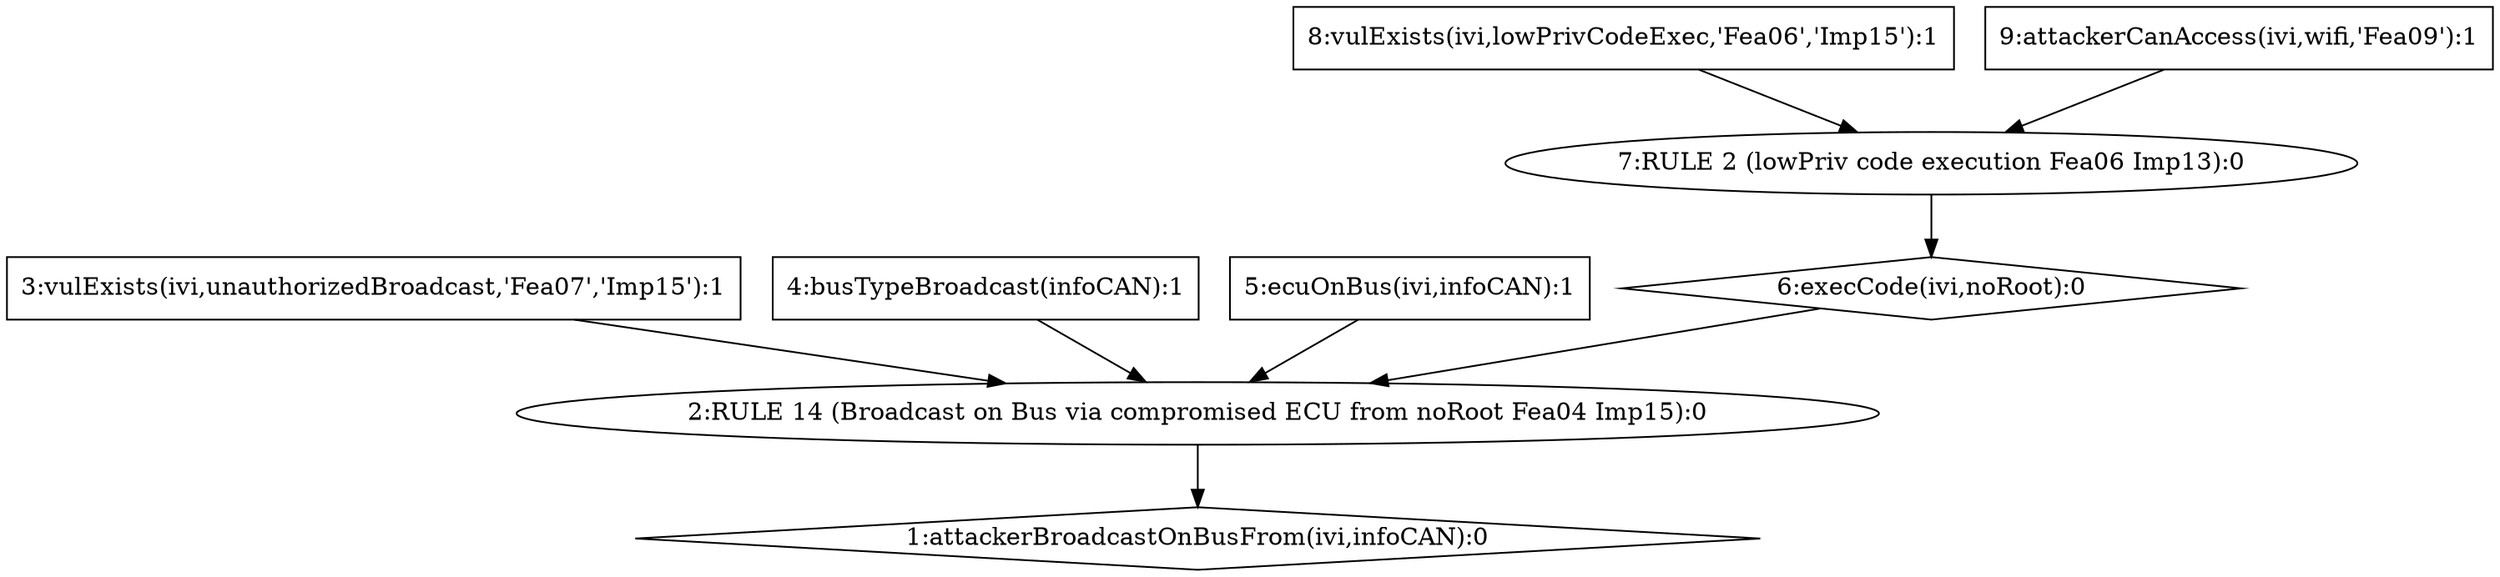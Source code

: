 digraph G {
	1 [label="1:attackerBroadcastOnBusFrom(ivi,infoCAN):0",shape=diamond];
	2 [label="2:RULE 14 (Broadcast on Bus via compromised ECU from noRoot Fea04 Imp15):0",shape=ellipse];
	3 [label="3:vulExists(ivi,unauthorizedBroadcast,'Fea07','Imp15'):1",shape=box];
	4 [label="4:busTypeBroadcast(infoCAN):1",shape=box];
	5 [label="5:ecuOnBus(ivi,infoCAN):1",shape=box];
	6 [label="6:execCode(ivi,noRoot):0",shape=diamond];
	7 [label="7:RULE 2 (lowPriv code execution Fea06 Imp13):0",shape=ellipse];
	8 [label="8:vulExists(ivi,lowPrivCodeExec,'Fea06','Imp15'):1",shape=box];
	9 [label="9:attackerCanAccess(ivi,wifi,'Fea09'):1",shape=box];
	3 -> 	2;
	4 -> 	2;
	5 -> 	2;
	8 -> 	7;
	9 -> 	7;
	7 -> 	6;
	6 -> 	2;
	2 -> 	1;
}
